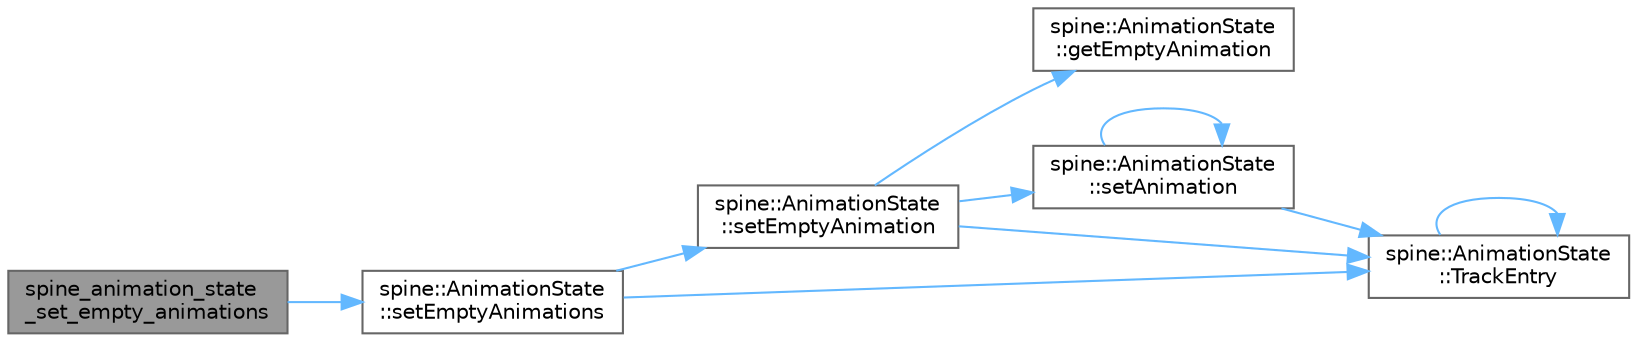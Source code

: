 digraph "spine_animation_state_set_empty_animations"
{
 // LATEX_PDF_SIZE
  bgcolor="transparent";
  edge [fontname=Helvetica,fontsize=10,labelfontname=Helvetica,labelfontsize=10];
  node [fontname=Helvetica,fontsize=10,shape=box,height=0.2,width=0.4];
  rankdir="LR";
  Node1 [id="Node000001",label="spine_animation_state\l_set_empty_animations",height=0.2,width=0.4,color="gray40", fillcolor="grey60", style="filled", fontcolor="black",tooltip=" "];
  Node1 -> Node2 [id="edge1_Node000001_Node000002",color="steelblue1",style="solid",tooltip=" "];
  Node2 [id="Node000002",label="spine::AnimationState\l::setEmptyAnimations",height=0.2,width=0.4,color="grey40", fillcolor="white", style="filled",URL="$classspine_1_1_animation_state.html#a95327cf9a82aaded453ee11cf3d1fd59",tooltip="Sets an empty animation for every track, discarding any queued animations, and mixes to it over the s..."];
  Node2 -> Node3 [id="edge2_Node000002_Node000003",color="steelblue1",style="solid",tooltip=" "];
  Node3 [id="Node000003",label="spine::AnimationState\l::setEmptyAnimation",height=0.2,width=0.4,color="grey40", fillcolor="white", style="filled",URL="$classspine_1_1_animation_state.html#af199286f3382390a4e590e7c28dfe7fa",tooltip="Sets an empty animation for a track, discarding any queued animations, and mixes to it over the speci..."];
  Node3 -> Node4 [id="edge3_Node000003_Node000004",color="steelblue1",style="solid",tooltip=" "];
  Node4 [id="Node000004",label="spine::AnimationState\l::getEmptyAnimation",height=0.2,width=0.4,color="grey40", fillcolor="white", style="filled",URL="$classspine_1_1_animation_state.html#a566db418cd41f9a69c12ce8623e5a911",tooltip=" "];
  Node3 -> Node5 [id="edge4_Node000003_Node000005",color="steelblue1",style="solid",tooltip=" "];
  Node5 [id="Node000005",label="spine::AnimationState\l::setAnimation",height=0.2,width=0.4,color="grey40", fillcolor="white", style="filled",URL="$classspine_1_1_animation_state.html#a7f98b5d9f391631d0dc26d7f4f09e0ec",tooltip="Sets an animation by name. setAnimation(int, Animation, bool)"];
  Node5 -> Node5 [id="edge5_Node000005_Node000005",color="steelblue1",style="solid",tooltip=" "];
  Node5 -> Node6 [id="edge6_Node000005_Node000006",color="steelblue1",style="solid",tooltip=" "];
  Node6 [id="Node000006",label="spine::AnimationState\l::TrackEntry",height=0.2,width=0.4,color="grey40", fillcolor="white", style="filled",URL="$classspine_1_1_animation_state.html#a3cda65ddcc55f453b76f3718db72cb23",tooltip=" "];
  Node6 -> Node6 [id="edge7_Node000006_Node000006",color="steelblue1",style="solid",tooltip=" "];
  Node3 -> Node6 [id="edge8_Node000003_Node000006",color="steelblue1",style="solid",tooltip=" "];
  Node2 -> Node6 [id="edge9_Node000002_Node000006",color="steelblue1",style="solid",tooltip=" "];
}
